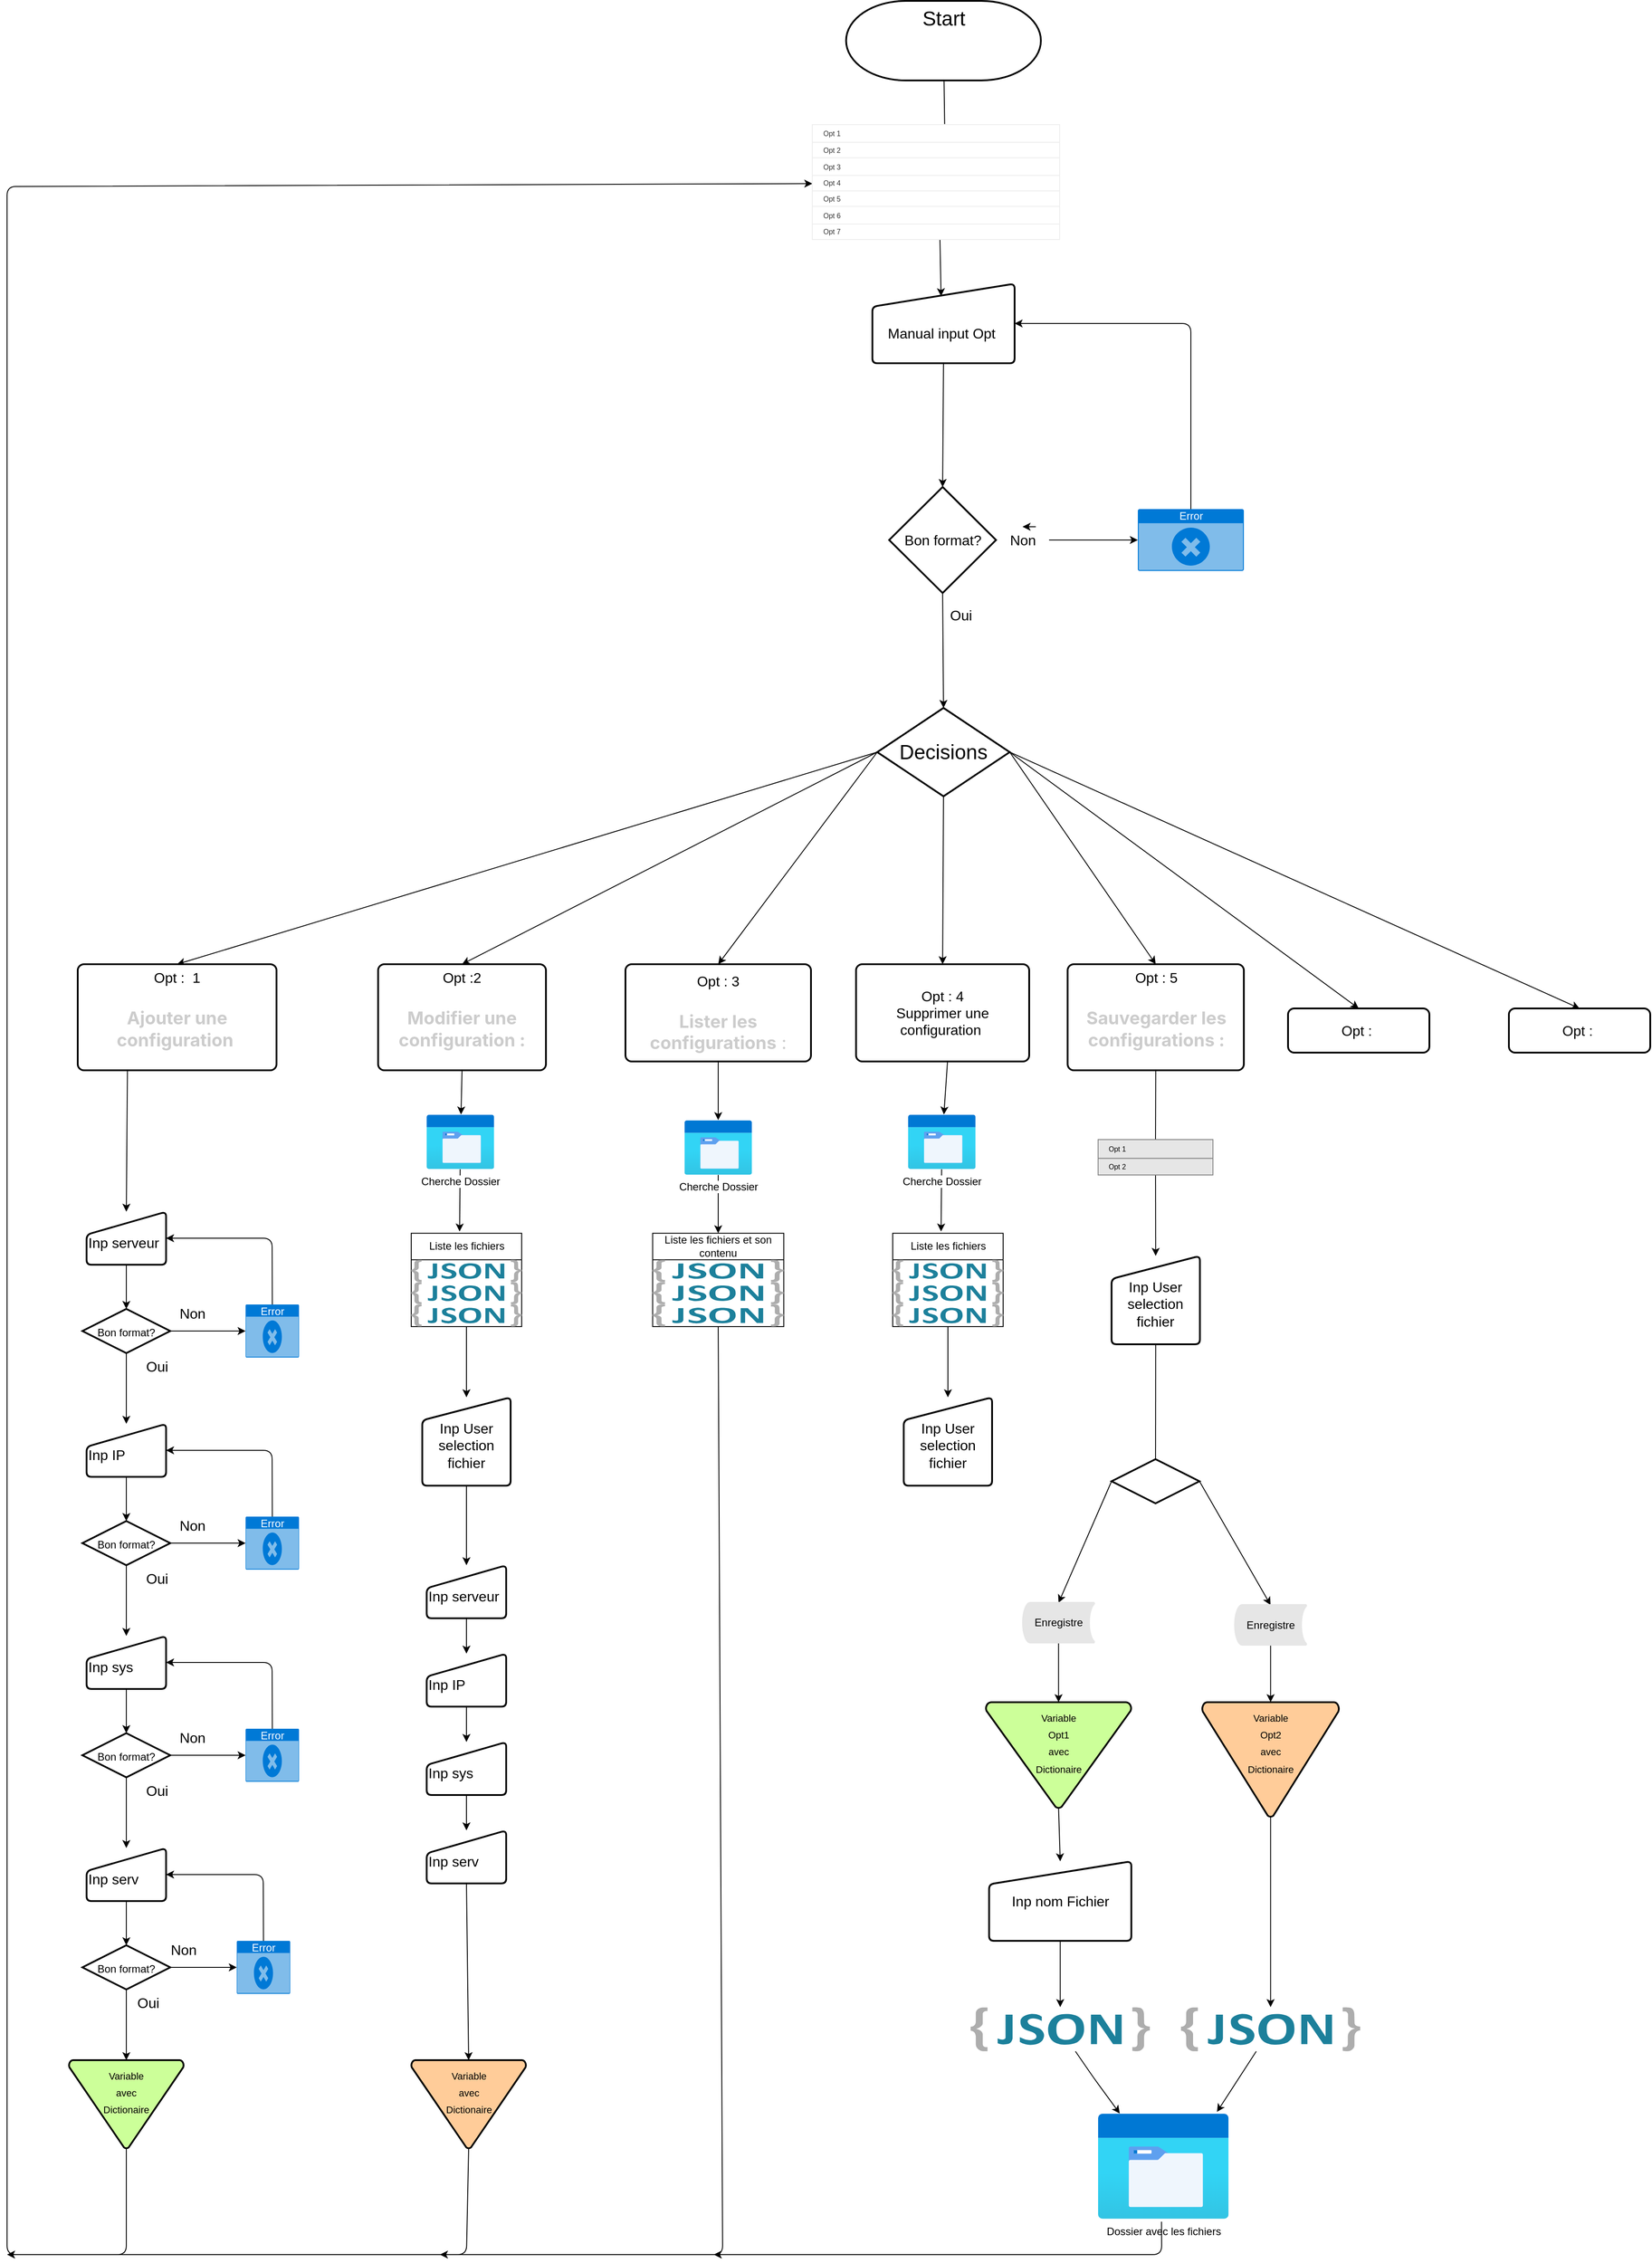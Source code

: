 <mxfile>
    <diagram id="DJCDywBSii3eEMm7E908" name="Page-1">
        <mxGraphModel dx="1423" dy="2706" grid="1" gridSize="10" guides="1" tooltips="1" connect="1" arrows="1" fold="1" page="1" pageScale="1" pageWidth="850" pageHeight="1100" math="0" shadow="0">
            <root>
                <mxCell id="0"/>
                <mxCell id="1" parent="0"/>
                <mxCell id="196" value="" style="edgeStyle=none;html=1;fontColor=#050505;" edge="1" parent="1" source="185" target="111">
                    <mxGeometry relative="1" as="geometry"/>
                </mxCell>
                <mxCell id="185" value="Liste les fichiers" style="swimlane;fontStyle=0;childLayout=stackLayout;horizontal=1;startSize=30;horizontalStack=0;resizeParent=1;resizeParentMax=0;resizeLast=0;collapsible=1;marginBottom=0;whiteSpace=wrap;html=1;fillColor=#FFFFFF;fontColor=#050505;" vertex="1" parent="1">
                    <mxGeometry x="-142.5" y="-745.6" width="125" height="105.6" as="geometry"/>
                </mxCell>
                <mxCell id="190" value="" style="dashed=0;outlineConnect=0;html=1;align=center;labelPosition=center;verticalLabelPosition=bottom;verticalAlign=top;shape=mxgraph.weblogos.json_2;fontSize=11;" vertex="1" parent="185">
                    <mxGeometry y="30" width="125" height="25.2" as="geometry"/>
                </mxCell>
                <mxCell id="191" value="" style="dashed=0;outlineConnect=0;html=1;align=center;labelPosition=center;verticalLabelPosition=bottom;verticalAlign=top;shape=mxgraph.weblogos.json_2;fontSize=11;" vertex="1" parent="185">
                    <mxGeometry y="55.2" width="125" height="25.2" as="geometry"/>
                </mxCell>
                <mxCell id="192" value="" style="dashed=0;outlineConnect=0;html=1;align=center;labelPosition=center;verticalLabelPosition=bottom;verticalAlign=top;shape=mxgraph.weblogos.json_2;fontSize=11;" vertex="1" parent="185">
                    <mxGeometry y="80.4" width="125" height="25.2" as="geometry"/>
                </mxCell>
                <mxCell id="195" value="" style="edgeStyle=none;html=1;fontColor=#050505;entryX=0.438;entryY=-0.019;entryDx=0;entryDy=0;entryPerimeter=0;" edge="1" parent="1" source="113" target="185">
                    <mxGeometry relative="1" as="geometry">
                        <mxPoint x="-85" y="-740" as="targetPoint"/>
                    </mxGeometry>
                </mxCell>
                <mxCell id="113" value="Cherche Dossier" style="aspect=fixed;html=1;points=[];align=center;image;fontSize=12;image=img/lib/azure2/general/Storage_Azure_Files.svg;verticalAlign=top;" parent="1" vertex="1">
                    <mxGeometry x="-125" y="-880" width="76.31" height="62" as="geometry"/>
                </mxCell>
                <mxCell id="42" value="" style="html=1;strokeWidth=2;shape=manualInput;whiteSpace=wrap;rounded=1;size=26;arcSize=11;fontSize=16;" parent="1" vertex="1">
                    <mxGeometry x="379.5" y="-1820" width="161" height="90" as="geometry"/>
                </mxCell>
                <mxCell id="7" value="" style="edgeStyle=none;html=1;fontSize=23;entryX=0.483;entryY=0.157;entryDx=0;entryDy=0;entryPerimeter=0;startArrow=none;exitX=0.516;exitY=1.012;exitDx=0;exitDy=0;exitPerimeter=0;" parent="1" source="169" target="42" edge="1">
                    <mxGeometry relative="1" as="geometry">
                        <mxPoint x="460" y="-1820" as="targetPoint"/>
                    </mxGeometry>
                </mxCell>
                <mxCell id="3" value="Start" style="strokeWidth=2;html=1;shape=mxgraph.flowchart.terminator;whiteSpace=wrap;fontSize=23;align=center;verticalAlign=top;" parent="1" vertex="1">
                    <mxGeometry x="349.75" y="-2140" width="220.5" height="90" as="geometry"/>
                </mxCell>
                <mxCell id="38" style="edgeStyle=none;html=1;exitX=0.5;exitY=1;exitDx=0;exitDy=0;entryX=0.5;entryY=0;entryDx=0;entryDy=0;entryPerimeter=0;fontSize=16;" parent="1" source="42" target="37" edge="1">
                    <mxGeometry relative="1" as="geometry">
                        <mxPoint x="460" y="-1690" as="sourcePoint"/>
                    </mxGeometry>
                </mxCell>
                <mxCell id="28" style="edgeStyle=none;html=1;exitX=0;exitY=0.5;exitDx=0;exitDy=0;exitPerimeter=0;entryX=0.5;entryY=0;entryDx=0;entryDy=0;fontSize=16;" parent="1" source="6" target="13" edge="1">
                    <mxGeometry relative="1" as="geometry"/>
                </mxCell>
                <mxCell id="29" style="edgeStyle=none;html=1;exitX=0;exitY=0.5;exitDx=0;exitDy=0;exitPerimeter=0;entryX=0.5;entryY=0;entryDx=0;entryDy=0;fontSize=16;" parent="1" source="6" target="15" edge="1">
                    <mxGeometry relative="1" as="geometry"/>
                </mxCell>
                <mxCell id="30" style="edgeStyle=none;html=1;exitX=0;exitY=0.5;exitDx=0;exitDy=0;exitPerimeter=0;entryX=0.5;entryY=0;entryDx=0;entryDy=0;fontSize=16;" parent="1" source="6" target="16" edge="1">
                    <mxGeometry relative="1" as="geometry"/>
                </mxCell>
                <mxCell id="31" style="edgeStyle=none;html=1;exitX=0.5;exitY=1;exitDx=0;exitDy=0;exitPerimeter=0;entryX=0.5;entryY=0;entryDx=0;entryDy=0;fontSize=16;" parent="1" source="6" target="17" edge="1">
                    <mxGeometry relative="1" as="geometry"/>
                </mxCell>
                <mxCell id="32" style="edgeStyle=none;html=1;exitX=1;exitY=0.5;exitDx=0;exitDy=0;exitPerimeter=0;entryX=0.5;entryY=0;entryDx=0;entryDy=0;fontSize=16;" parent="1" source="6" target="18" edge="1">
                    <mxGeometry relative="1" as="geometry"/>
                </mxCell>
                <mxCell id="33" style="edgeStyle=none;html=1;exitX=1;exitY=0.5;exitDx=0;exitDy=0;exitPerimeter=0;entryX=0.5;entryY=0;entryDx=0;entryDy=0;fontSize=16;" parent="1" source="6" target="19" edge="1">
                    <mxGeometry relative="1" as="geometry"/>
                </mxCell>
                <mxCell id="34" style="edgeStyle=none;html=1;exitX=1;exitY=0.5;exitDx=0;exitDy=0;exitPerimeter=0;entryX=0.5;entryY=0;entryDx=0;entryDy=0;fontSize=16;" parent="1" source="6" target="20" edge="1">
                    <mxGeometry relative="1" as="geometry"/>
                </mxCell>
                <mxCell id="6" value="Decisions" style="strokeWidth=2;html=1;shape=mxgraph.flowchart.decision;whiteSpace=wrap;fontSize=23;" parent="1" vertex="1">
                    <mxGeometry x="385" y="-1340" width="150" height="100" as="geometry"/>
                </mxCell>
                <mxCell id="12" value="&lt;span style=&quot;font-size: 16px;&quot;&gt;Manual input Opt&lt;/span&gt;" style="text;strokeColor=none;align=left;fillColor=none;html=1;verticalAlign=top;whiteSpace=wrap;rounded=0;" parent="1" vertex="1">
                    <mxGeometry x="395" y="-1780" width="140" height="30" as="geometry"/>
                </mxCell>
                <mxCell id="153" style="edgeStyle=none;html=1;exitX=0.25;exitY=1;exitDx=0;exitDy=0;entryX=0.5;entryY=0;entryDx=0;entryDy=0;fontColor=#000000;" parent="1" source="13" target="45" edge="1">
                    <mxGeometry relative="1" as="geometry"/>
                </mxCell>
                <mxCell id="13" value="Opt :&amp;nbsp; 1&lt;br&gt;&lt;h3 style=&quot;margin-top: 24px; margin-bottom: 16px; line-height: 1.25; font-size: 1.25em; position: relative; color: rgb(204, 204, 204); font-family: -apple-system, BlinkMacSystemFont, &amp;quot;Segoe WPC&amp;quot;, &amp;quot;Segoe UI&amp;quot;, system-ui, Ubuntu, &amp;quot;Droid Sans&amp;quot;, sans-serif;&quot; id=&quot;ajouter-une-configuration&quot; dir=&quot;auto&quot; class=&quot;code-line&quot; data-line=&quot;29&quot;&gt;Ajouter une configuration&amp;nbsp;&lt;/h3&gt;" style="rounded=1;whiteSpace=wrap;html=1;absoluteArcSize=1;arcSize=14;strokeWidth=2;fontSize=16;align=center;" parent="1" vertex="1">
                    <mxGeometry x="-520" y="-1050" width="225" height="120" as="geometry"/>
                </mxCell>
                <mxCell id="114" style="edgeStyle=none;html=1;exitX=0.5;exitY=1;exitDx=0;exitDy=0;" parent="1" source="15" target="113" edge="1">
                    <mxGeometry relative="1" as="geometry"/>
                </mxCell>
                <mxCell id="15" value="Opt :2&lt;br&gt;&lt;h3 style=&quot;margin-top: 24px; margin-bottom: 16px; line-height: 1.25; font-size: 1.25em; position: relative; color: rgb(204, 204, 204); font-family: -apple-system, BlinkMacSystemFont, &amp;quot;Segoe WPC&amp;quot;, &amp;quot;Segoe UI&amp;quot;, system-ui, Ubuntu, &amp;quot;Droid Sans&amp;quot;, sans-serif;&quot; id=&quot;modifier-une-configuration&quot; dir=&quot;auto&quot; class=&quot;code-line&quot; data-line=&quot;43&quot;&gt;Modifier une configuration :&lt;/h3&gt;" style="rounded=1;whiteSpace=wrap;html=1;absoluteArcSize=1;arcSize=14;strokeWidth=2;fontSize=16;align=center;" parent="1" vertex="1">
                    <mxGeometry x="-180" y="-1050" width="190" height="120" as="geometry"/>
                </mxCell>
                <mxCell id="184" style="edgeStyle=none;html=1;exitX=0.5;exitY=1;exitDx=0;exitDy=0;fontColor=#000000;" parent="1" source="16" target="197" edge="1">
                    <mxGeometry relative="1" as="geometry">
                        <mxPoint x="200.989" y="-879.54" as="targetPoint"/>
                    </mxGeometry>
                </mxCell>
                <mxCell id="16" value="Opt : 3&lt;br&gt;&lt;span style=&quot;color: rgb(204, 204, 204); font-family: -apple-system, BlinkMacSystemFont, &amp;quot;Segoe WPC&amp;quot;, &amp;quot;Segoe UI&amp;quot;, system-ui, Ubuntu, &amp;quot;Droid Sans&amp;quot;, sans-serif; font-size: 1.25em; background-color: initial;&quot;&gt;&lt;br&gt;&lt;b&gt;Lister les configurations&lt;/b&gt; :&lt;/span&gt;" style="rounded=1;whiteSpace=wrap;html=1;absoluteArcSize=1;arcSize=14;strokeWidth=2;fontSize=16;align=center;" parent="1" vertex="1">
                    <mxGeometry x="100" y="-1050" width="210" height="110" as="geometry"/>
                </mxCell>
                <mxCell id="17" value="Opt : 4&lt;br&gt;Supprimer une configuration&amp;nbsp;&lt;br&gt;" style="rounded=1;whiteSpace=wrap;html=1;absoluteArcSize=1;arcSize=14;strokeWidth=2;fontSize=16;" parent="1" vertex="1">
                    <mxGeometry x="361" y="-1050" width="196" height="110" as="geometry"/>
                </mxCell>
                <mxCell id="18" value="Opt : 5&lt;br&gt;&lt;h3 style=&quot;margin-top: 24px; margin-bottom: 16px; line-height: 1.25; font-size: 1.25em; position: relative; color: rgb(204, 204, 204); font-family: -apple-system, BlinkMacSystemFont, &amp;quot;Segoe WPC&amp;quot;, &amp;quot;Segoe UI&amp;quot;, system-ui, Ubuntu, &amp;quot;Droid Sans&amp;quot;, sans-serif;&quot; id=&quot;sauvegarder-les-configurations&quot; dir=&quot;auto&quot; class=&quot;code-line&quot; data-line=&quot;85&quot;&gt;Sauvegarder les configurations :&lt;/h3&gt;" style="rounded=1;whiteSpace=wrap;html=1;absoluteArcSize=1;arcSize=14;strokeWidth=2;fontSize=16;align=center;" parent="1" vertex="1">
                    <mxGeometry x="600.5" y="-1050" width="199.5" height="120" as="geometry"/>
                </mxCell>
                <mxCell id="19" value="Opt :&amp;nbsp;" style="rounded=1;whiteSpace=wrap;html=1;absoluteArcSize=1;arcSize=14;strokeWidth=2;fontSize=16;" parent="1" vertex="1">
                    <mxGeometry x="850" y="-1000" width="160" height="50" as="geometry"/>
                </mxCell>
                <mxCell id="20" value="Opt :&amp;nbsp;" style="rounded=1;whiteSpace=wrap;html=1;absoluteArcSize=1;arcSize=14;strokeWidth=2;fontSize=16;" parent="1" vertex="1">
                    <mxGeometry x="1100" y="-1000" width="160" height="50" as="geometry"/>
                </mxCell>
                <mxCell id="213" style="edgeStyle=none;html=1;exitX=0.5;exitY=1;exitDx=0;exitDy=0;exitPerimeter=0;fontColor=#050505;" edge="1" parent="1" source="35" target="166">
                    <mxGeometry relative="1" as="geometry">
                        <mxPoint x="-120" y="-1700" as="targetPoint"/>
                        <Array as="points">
                            <mxPoint x="-465" y="410"/>
                            <mxPoint x="-600" y="410"/>
                            <mxPoint x="-600" y="-1930"/>
                        </Array>
                    </mxGeometry>
                </mxCell>
                <mxCell id="35" value="&lt;font style=&quot;font-size: 11px;&quot;&gt;Variable&lt;br&gt;avec&lt;br&gt;Dictionaire&lt;/font&gt;" style="strokeWidth=2;html=1;shape=mxgraph.flowchart.merge_or_storage;whiteSpace=wrap;fontSize=16;verticalAlign=top;fillColor=#CCFF99;fontColor=#000000;" parent="1" vertex="1">
                    <mxGeometry x="-530" y="190" width="130" height="100" as="geometry"/>
                </mxCell>
                <mxCell id="39" style="edgeStyle=none;html=1;exitX=0.5;exitY=1;exitDx=0;exitDy=0;exitPerimeter=0;entryX=0.5;entryY=0;entryDx=0;entryDy=0;entryPerimeter=0;fontSize=16;" parent="1" source="37" target="6" edge="1">
                    <mxGeometry relative="1" as="geometry"/>
                </mxCell>
                <mxCell id="40" style="edgeStyle=none;html=1;exitX=1;exitY=0.5;exitDx=0;exitDy=0;exitPerimeter=0;fontSize=16;entryX=0;entryY=0.5;entryDx=0;entryDy=0;entryPerimeter=0;startArrow=none;" parent="1" source="59" target="43" edge="1">
                    <mxGeometry relative="1" as="geometry">
                        <mxPoint x="660" y="-1530" as="targetPoint"/>
                    </mxGeometry>
                </mxCell>
                <mxCell id="37" value="Bon format?" style="strokeWidth=2;html=1;shape=mxgraph.flowchart.decision;whiteSpace=wrap;fontSize=16;" parent="1" vertex="1">
                    <mxGeometry x="398.5" y="-1590" width="121" height="120" as="geometry"/>
                </mxCell>
                <mxCell id="44" style="edgeStyle=none;html=1;exitX=0.5;exitY=0;exitDx=0;exitDy=0;exitPerimeter=0;entryX=1;entryY=0.5;entryDx=0;entryDy=0;fontSize=16;" parent="1" source="43" target="42" edge="1">
                    <mxGeometry relative="1" as="geometry">
                        <Array as="points">
                            <mxPoint x="740" y="-1775"/>
                        </Array>
                    </mxGeometry>
                </mxCell>
                <mxCell id="43" value="Error" style="html=1;strokeColor=none;fillColor=#0079D6;labelPosition=center;verticalLabelPosition=middle;verticalAlign=top;align=center;fontSize=12;outlineConnect=0;spacingTop=-6;fontColor=#FFFFFF;sketch=0;shape=mxgraph.sitemap.error;" parent="1" vertex="1">
                    <mxGeometry x="680" y="-1565" width="120" height="70" as="geometry"/>
                </mxCell>
                <mxCell id="57" style="edgeStyle=none;html=1;exitX=0.5;exitY=1;exitDx=0;exitDy=0;entryX=0.5;entryY=0;entryDx=0;entryDy=0;entryPerimeter=0;fontSize=16;" parent="1" source="45" target="52" edge="1">
                    <mxGeometry relative="1" as="geometry"/>
                </mxCell>
                <mxCell id="45" value="&lt;br&gt;Inp serveur" style="html=1;strokeWidth=2;shape=manualInput;whiteSpace=wrap;rounded=1;size=26;arcSize=11;fontSize=16;align=left;verticalAlign=top;" parent="1" vertex="1">
                    <mxGeometry x="-510" y="-770" width="90" height="60" as="geometry"/>
                </mxCell>
                <mxCell id="51" style="edgeStyle=none;html=1;exitX=1;exitY=0.5;exitDx=0;exitDy=0;exitPerimeter=0;fontSize=16;entryX=0;entryY=0.5;entryDx=0;entryDy=0;entryPerimeter=0;" parent="1" source="52" target="54" edge="1">
                    <mxGeometry relative="1" as="geometry">
                        <mxPoint x="158.75" y="-625" as="targetPoint"/>
                    </mxGeometry>
                </mxCell>
                <mxCell id="66" style="edgeStyle=none;html=1;exitX=0.5;exitY=1;exitDx=0;exitDy=0;exitPerimeter=0;fontSize=12;entryX=0.5;entryY=0;entryDx=0;entryDy=0;" parent="1" source="52" target="67" edge="1">
                    <mxGeometry relative="1" as="geometry">
                        <mxPoint x="-465" y="-540" as="targetPoint"/>
                    </mxGeometry>
                </mxCell>
                <mxCell id="52" value="&lt;font style=&quot;font-size: 12px;&quot;&gt;Bon format?&lt;/font&gt;" style="strokeWidth=2;html=1;shape=mxgraph.flowchart.decision;whiteSpace=wrap;fontSize=16;" parent="1" vertex="1">
                    <mxGeometry x="-514.75" y="-660" width="99.5" height="50" as="geometry"/>
                </mxCell>
                <mxCell id="62" style="edgeStyle=none;html=1;exitX=0.5;exitY=0;exitDx=0;exitDy=0;exitPerimeter=0;entryX=1;entryY=0.5;entryDx=0;entryDy=0;fontSize=16;" parent="1" source="54" target="45" edge="1">
                    <mxGeometry relative="1" as="geometry">
                        <Array as="points">
                            <mxPoint x="-300" y="-740"/>
                        </Array>
                    </mxGeometry>
                </mxCell>
                <mxCell id="54" value="Error" style="html=1;strokeColor=none;fillColor=#0079D6;labelPosition=center;verticalLabelPosition=middle;verticalAlign=top;align=center;fontSize=12;outlineConnect=0;spacingTop=-6;fontColor=#FFFFFF;sketch=0;shape=mxgraph.sitemap.error;" parent="1" vertex="1">
                    <mxGeometry x="-330" y="-665" width="60.5" height="60" as="geometry"/>
                </mxCell>
                <mxCell id="58" value="Oui" style="text;strokeColor=none;align=center;fillColor=none;html=1;verticalAlign=middle;whiteSpace=wrap;rounded=0;fontSize=16;" parent="1" vertex="1">
                    <mxGeometry x="450" y="-1460" width="60" height="30" as="geometry"/>
                </mxCell>
                <mxCell id="60" value="Oui" style="text;strokeColor=none;align=center;fillColor=none;html=1;verticalAlign=middle;whiteSpace=wrap;rounded=0;fontSize=16;" parent="1" vertex="1">
                    <mxGeometry x="-460.5" y="-610" width="60" height="30" as="geometry"/>
                </mxCell>
                <mxCell id="61" value="Non" style="text;strokeColor=none;align=center;fillColor=none;html=1;verticalAlign=middle;whiteSpace=wrap;rounded=0;fontSize=16;" parent="1" vertex="1">
                    <mxGeometry x="-420" y="-670" width="60" height="30" as="geometry"/>
                </mxCell>
                <mxCell id="91" style="edgeStyle=none;html=1;exitX=0.5;exitY=1;exitDx=0;exitDy=0;entryX=0.5;entryY=0;entryDx=0;entryDy=0;entryPerimeter=0;fontSize=12;" parent="1" source="67" target="70" edge="1">
                    <mxGeometry relative="1" as="geometry"/>
                </mxCell>
                <mxCell id="67" value="&lt;br&gt;&lt;div style=&quot;text-align: center;&quot;&gt;&lt;span style=&quot;background-color: initial;&quot;&gt;Inp IP&lt;/span&gt;&lt;/div&gt;" style="html=1;strokeWidth=2;shape=manualInput;whiteSpace=wrap;rounded=1;size=26;arcSize=11;fontSize=16;align=left;verticalAlign=top;" parent="1" vertex="1">
                    <mxGeometry x="-510" y="-530" width="90" height="60" as="geometry"/>
                </mxCell>
                <mxCell id="68" style="edgeStyle=none;html=1;exitX=1;exitY=0.5;exitDx=0;exitDy=0;exitPerimeter=0;fontSize=16;entryX=0;entryY=0.5;entryDx=0;entryDy=0;entryPerimeter=0;" parent="1" source="70" target="72" edge="1">
                    <mxGeometry relative="1" as="geometry">
                        <mxPoint x="158.75" y="-385" as="targetPoint"/>
                    </mxGeometry>
                </mxCell>
                <mxCell id="69" style="edgeStyle=none;html=1;exitX=0.5;exitY=1;exitDx=0;exitDy=0;exitPerimeter=0;fontSize=12;entryX=0.5;entryY=0;entryDx=0;entryDy=0;" parent="1" source="70" target="75" edge="1">
                    <mxGeometry relative="1" as="geometry">
                        <mxPoint x="-465" y="-300" as="targetPoint"/>
                    </mxGeometry>
                </mxCell>
                <mxCell id="70" value="&lt;font style=&quot;font-size: 12px;&quot;&gt;Bon format?&lt;/font&gt;" style="strokeWidth=2;html=1;shape=mxgraph.flowchart.decision;whiteSpace=wrap;fontSize=16;" parent="1" vertex="1">
                    <mxGeometry x="-514.75" y="-420" width="99.5" height="50" as="geometry"/>
                </mxCell>
                <mxCell id="71" style="edgeStyle=none;html=1;exitX=0.5;exitY=0;exitDx=0;exitDy=0;exitPerimeter=0;entryX=1;entryY=0.5;entryDx=0;entryDy=0;fontSize=16;" parent="1" source="72" target="67" edge="1">
                    <mxGeometry relative="1" as="geometry">
                        <Array as="points">
                            <mxPoint x="-300" y="-500"/>
                        </Array>
                    </mxGeometry>
                </mxCell>
                <mxCell id="72" value="Error" style="html=1;strokeColor=none;fillColor=#0079D6;labelPosition=center;verticalLabelPosition=middle;verticalAlign=top;align=center;fontSize=12;outlineConnect=0;spacingTop=-6;fontColor=#FFFFFF;sketch=0;shape=mxgraph.sitemap.error;" parent="1" vertex="1">
                    <mxGeometry x="-330" y="-425" width="60.5" height="60" as="geometry"/>
                </mxCell>
                <mxCell id="73" value="Oui" style="text;strokeColor=none;align=center;fillColor=none;html=1;verticalAlign=middle;whiteSpace=wrap;rounded=0;fontSize=16;" parent="1" vertex="1">
                    <mxGeometry x="-460.5" y="-370" width="60" height="30" as="geometry"/>
                </mxCell>
                <mxCell id="74" value="Non" style="text;strokeColor=none;align=center;fillColor=none;html=1;verticalAlign=middle;whiteSpace=wrap;rounded=0;fontSize=16;" parent="1" vertex="1">
                    <mxGeometry x="-420" y="-430" width="60" height="30" as="geometry"/>
                </mxCell>
                <mxCell id="93" style="edgeStyle=none;html=1;exitX=0.5;exitY=1;exitDx=0;exitDy=0;entryX=0.5;entryY=0;entryDx=0;entryDy=0;entryPerimeter=0;fontSize=12;" parent="1" source="75" target="78" edge="1">
                    <mxGeometry relative="1" as="geometry"/>
                </mxCell>
                <mxCell id="75" value="&lt;br&gt;Inp sys" style="html=1;strokeWidth=2;shape=manualInput;whiteSpace=wrap;rounded=1;size=26;arcSize=11;fontSize=16;align=left;verticalAlign=top;" parent="1" vertex="1">
                    <mxGeometry x="-510" y="-290" width="90" height="60" as="geometry"/>
                </mxCell>
                <mxCell id="76" style="edgeStyle=none;html=1;exitX=1;exitY=0.5;exitDx=0;exitDy=0;exitPerimeter=0;fontSize=16;entryX=0;entryY=0.5;entryDx=0;entryDy=0;entryPerimeter=0;" parent="1" source="78" target="80" edge="1">
                    <mxGeometry relative="1" as="geometry">
                        <mxPoint x="158.75" y="-145" as="targetPoint"/>
                    </mxGeometry>
                </mxCell>
                <mxCell id="77" style="edgeStyle=none;html=1;exitX=0.5;exitY=1;exitDx=0;exitDy=0;exitPerimeter=0;fontSize=12;entryX=0.5;entryY=0;entryDx=0;entryDy=0;" parent="1" source="78" target="83" edge="1">
                    <mxGeometry relative="1" as="geometry">
                        <mxPoint x="-465" y="-60" as="targetPoint"/>
                    </mxGeometry>
                </mxCell>
                <mxCell id="78" value="&lt;font style=&quot;font-size: 12px;&quot;&gt;Bon format?&lt;/font&gt;" style="strokeWidth=2;html=1;shape=mxgraph.flowchart.decision;whiteSpace=wrap;fontSize=16;" parent="1" vertex="1">
                    <mxGeometry x="-514.75" y="-180" width="99.5" height="50" as="geometry"/>
                </mxCell>
                <mxCell id="79" style="edgeStyle=none;html=1;exitX=0.5;exitY=0;exitDx=0;exitDy=0;exitPerimeter=0;entryX=1;entryY=0.5;entryDx=0;entryDy=0;fontSize=16;" parent="1" source="80" target="75" edge="1">
                    <mxGeometry relative="1" as="geometry">
                        <Array as="points">
                            <mxPoint x="-300" y="-260"/>
                        </Array>
                    </mxGeometry>
                </mxCell>
                <mxCell id="80" value="Error" style="html=1;strokeColor=none;fillColor=#0079D6;labelPosition=center;verticalLabelPosition=middle;verticalAlign=top;align=center;fontSize=12;outlineConnect=0;spacingTop=-6;fontColor=#FFFFFF;sketch=0;shape=mxgraph.sitemap.error;" parent="1" vertex="1">
                    <mxGeometry x="-330" y="-185" width="60.5" height="60" as="geometry"/>
                </mxCell>
                <mxCell id="81" value="Oui" style="text;strokeColor=none;align=center;fillColor=none;html=1;verticalAlign=middle;whiteSpace=wrap;rounded=0;fontSize=16;" parent="1" vertex="1">
                    <mxGeometry x="-460.5" y="-130" width="60" height="30" as="geometry"/>
                </mxCell>
                <mxCell id="82" value="Non" style="text;strokeColor=none;align=center;fillColor=none;html=1;verticalAlign=middle;whiteSpace=wrap;rounded=0;fontSize=16;" parent="1" vertex="1">
                    <mxGeometry x="-420" y="-190" width="60" height="30" as="geometry"/>
                </mxCell>
                <mxCell id="92" style="edgeStyle=none;html=1;exitX=0.5;exitY=1;exitDx=0;exitDy=0;entryX=0.5;entryY=0;entryDx=0;entryDy=0;entryPerimeter=0;fontSize=12;" parent="1" source="83" target="86" edge="1">
                    <mxGeometry relative="1" as="geometry"/>
                </mxCell>
                <mxCell id="83" value="&lt;br&gt;Inp serv" style="html=1;strokeWidth=2;shape=manualInput;whiteSpace=wrap;rounded=1;size=26;arcSize=11;fontSize=16;align=left;verticalAlign=top;" parent="1" vertex="1">
                    <mxGeometry x="-510" y="-50" width="90" height="60" as="geometry"/>
                </mxCell>
                <mxCell id="84" style="edgeStyle=none;html=1;exitX=1;exitY=0.5;exitDx=0;exitDy=0;exitPerimeter=0;fontSize=16;entryX=0;entryY=0.5;entryDx=0;entryDy=0;entryPerimeter=0;" parent="1" source="86" target="88" edge="1">
                    <mxGeometry relative="1" as="geometry">
                        <mxPoint x="148.75" y="95" as="targetPoint"/>
                    </mxGeometry>
                </mxCell>
                <mxCell id="85" style="edgeStyle=none;html=1;exitX=0.5;exitY=1;exitDx=0;exitDy=0;exitPerimeter=0;fontSize=12;entryX=0.5;entryY=0;entryDx=0;entryDy=0;entryPerimeter=0;" parent="1" source="86" target="35" edge="1">
                    <mxGeometry relative="1" as="geometry">
                        <mxPoint x="-464.75" y="180" as="targetPoint"/>
                    </mxGeometry>
                </mxCell>
                <mxCell id="86" value="&lt;font style=&quot;font-size: 12px;&quot;&gt;Bon format?&lt;/font&gt;" style="strokeWidth=2;html=1;shape=mxgraph.flowchart.decision;whiteSpace=wrap;fontSize=16;" parent="1" vertex="1">
                    <mxGeometry x="-514.75" y="60" width="99.5" height="50" as="geometry"/>
                </mxCell>
                <mxCell id="87" style="edgeStyle=none;html=1;exitX=0.5;exitY=0;exitDx=0;exitDy=0;exitPerimeter=0;entryX=1;entryY=0.5;entryDx=0;entryDy=0;fontSize=16;" parent="1" source="88" target="83" edge="1">
                    <mxGeometry relative="1" as="geometry">
                        <Array as="points">
                            <mxPoint x="-310" y="-20"/>
                        </Array>
                    </mxGeometry>
                </mxCell>
                <mxCell id="88" value="Error" style="html=1;strokeColor=none;fillColor=#0079D6;labelPosition=center;verticalLabelPosition=middle;verticalAlign=top;align=center;fontSize=12;outlineConnect=0;spacingTop=-6;fontColor=#FFFFFF;sketch=0;shape=mxgraph.sitemap.error;" parent="1" vertex="1">
                    <mxGeometry x="-340" y="55" width="60.5" height="60" as="geometry"/>
                </mxCell>
                <mxCell id="89" value="Oui" style="text;strokeColor=none;align=center;fillColor=none;html=1;verticalAlign=middle;whiteSpace=wrap;rounded=0;fontSize=16;" parent="1" vertex="1">
                    <mxGeometry x="-470.5" y="110" width="60" height="30" as="geometry"/>
                </mxCell>
                <mxCell id="90" value="Non" style="text;strokeColor=none;align=center;fillColor=none;html=1;verticalAlign=middle;whiteSpace=wrap;rounded=0;fontSize=16;" parent="1" vertex="1">
                    <mxGeometry x="-430" y="50" width="60" height="30" as="geometry"/>
                </mxCell>
                <mxCell id="99" style="edgeStyle=none;html=1;exitX=0.75;exitY=0;exitDx=0;exitDy=0;entryX=0.5;entryY=0;entryDx=0;entryDy=0;" parent="1" source="59" target="59" edge="1">
                    <mxGeometry relative="1" as="geometry"/>
                </mxCell>
                <mxCell id="100" value="" style="edgeStyle=none;html=1;exitX=1;exitY=0.5;exitDx=0;exitDy=0;exitPerimeter=0;fontSize=16;entryX=0;entryY=0.5;entryDx=0;entryDy=0;entryPerimeter=0;endArrow=none;" parent="1" source="37" target="59" edge="1">
                    <mxGeometry relative="1" as="geometry">
                        <mxPoint x="680" y="-1530" as="targetPoint"/>
                        <mxPoint x="519.5" y="-1530" as="sourcePoint"/>
                    </mxGeometry>
                </mxCell>
                <mxCell id="59" value="Non" style="text;strokeColor=none;align=center;fillColor=none;html=1;verticalAlign=middle;whiteSpace=wrap;rounded=0;fontSize=16;" parent="1" vertex="1">
                    <mxGeometry x="519.5" y="-1545" width="60" height="30" as="geometry"/>
                </mxCell>
                <mxCell id="179" style="edgeStyle=none;html=1;exitX=0.5;exitY=1;exitDx=0;exitDy=0;fontColor=#000000;" parent="1" source="101" target="110" edge="1">
                    <mxGeometry relative="1" as="geometry"/>
                </mxCell>
                <mxCell id="101" value="Inp nom Fichier" style="html=1;strokeWidth=2;shape=manualInput;whiteSpace=wrap;rounded=1;size=26;arcSize=11;fontSize=16;" parent="1" vertex="1">
                    <mxGeometry x="511.63" y="-35" width="161" height="90" as="geometry"/>
                </mxCell>
                <mxCell id="110" value="" style="dashed=0;outlineConnect=0;html=1;align=center;labelPosition=center;verticalLabelPosition=bottom;verticalAlign=top;shape=mxgraph.weblogos.json_2;fontSize=11;" parent="1" vertex="1">
                    <mxGeometry x="490.7" y="130" width="202.87" height="50" as="geometry"/>
                </mxCell>
                <mxCell id="123" style="edgeStyle=none;html=1;exitX=0.5;exitY=1;exitDx=0;exitDy=0;entryX=0.5;entryY=0;entryDx=0;entryDy=0;" parent="1" source="111" target="119" edge="1">
                    <mxGeometry relative="1" as="geometry"/>
                </mxCell>
                <mxCell id="111" value="&lt;br&gt;Inp User&lt;br&gt;selection fichier" style="html=1;strokeWidth=2;shape=manualInput;whiteSpace=wrap;rounded=1;size=26;arcSize=11;fontSize=16;align=center;verticalAlign=top;" parent="1" vertex="1">
                    <mxGeometry x="-130" y="-560" width="100" height="100" as="geometry"/>
                </mxCell>
                <mxCell id="124" style="edgeStyle=none;html=1;exitX=0.5;exitY=1;exitDx=0;exitDy=0;entryX=0.5;entryY=0;entryDx=0;entryDy=0;" parent="1" source="119" target="120" edge="1">
                    <mxGeometry relative="1" as="geometry"/>
                </mxCell>
                <mxCell id="119" value="&lt;br&gt;Inp serveur" style="html=1;strokeWidth=2;shape=manualInput;whiteSpace=wrap;rounded=1;size=26;arcSize=11;fontSize=16;align=left;verticalAlign=top;" parent="1" vertex="1">
                    <mxGeometry x="-125" y="-370" width="90" height="60" as="geometry"/>
                </mxCell>
                <mxCell id="125" style="edgeStyle=none;html=1;exitX=0.5;exitY=1;exitDx=0;exitDy=0;entryX=0.5;entryY=0;entryDx=0;entryDy=0;" parent="1" source="120" target="121" edge="1">
                    <mxGeometry relative="1" as="geometry"/>
                </mxCell>
                <mxCell id="120" value="&lt;br&gt;&lt;div style=&quot;text-align: center;&quot;&gt;&lt;span style=&quot;background-color: initial;&quot;&gt;Inp IP&lt;/span&gt;&lt;/div&gt;" style="html=1;strokeWidth=2;shape=manualInput;whiteSpace=wrap;rounded=1;size=26;arcSize=11;fontSize=16;align=left;verticalAlign=top;" parent="1" vertex="1">
                    <mxGeometry x="-125" y="-270" width="90" height="60" as="geometry"/>
                </mxCell>
                <mxCell id="127" style="edgeStyle=none;html=1;exitX=0.5;exitY=1;exitDx=0;exitDy=0;entryX=0.5;entryY=0;entryDx=0;entryDy=0;" parent="1" source="121" target="122" edge="1">
                    <mxGeometry relative="1" as="geometry"/>
                </mxCell>
                <mxCell id="121" value="&lt;br&gt;Inp sys" style="html=1;strokeWidth=2;shape=manualInput;whiteSpace=wrap;rounded=1;size=26;arcSize=11;fontSize=16;align=left;verticalAlign=top;" parent="1" vertex="1">
                    <mxGeometry x="-125" y="-170" width="90" height="60" as="geometry"/>
                </mxCell>
                <mxCell id="129" style="edgeStyle=none;html=1;exitX=0.5;exitY=1;exitDx=0;exitDy=0;entryX=0.5;entryY=0;entryDx=0;entryDy=0;entryPerimeter=0;" parent="1" source="122" target="128" edge="1">
                    <mxGeometry relative="1" as="geometry"/>
                </mxCell>
                <mxCell id="122" value="&lt;br&gt;Inp serv" style="html=1;strokeWidth=2;shape=manualInput;whiteSpace=wrap;rounded=1;size=26;arcSize=11;fontSize=16;align=left;verticalAlign=top;" parent="1" vertex="1">
                    <mxGeometry x="-125" y="-70" width="90" height="60" as="geometry"/>
                </mxCell>
                <mxCell id="214" style="edgeStyle=none;html=1;exitX=0.5;exitY=1;exitDx=0;exitDy=0;exitPerimeter=0;fontColor=#050505;" edge="1" parent="1" source="128">
                    <mxGeometry relative="1" as="geometry">
                        <mxPoint x="-600" y="410" as="targetPoint"/>
                        <Array as="points">
                            <mxPoint x="-80" y="410"/>
                        </Array>
                    </mxGeometry>
                </mxCell>
                <mxCell id="128" value="&lt;font style=&quot;font-size: 11px;&quot;&gt;Variable&lt;br&gt;avec&lt;br&gt;Dictionaire&lt;/font&gt;" style="strokeWidth=2;html=1;shape=mxgraph.flowchart.merge_or_storage;whiteSpace=wrap;fontSize=16;verticalAlign=top;fontColor=#000000;fillColor=#FFCC99;" parent="1" vertex="1">
                    <mxGeometry x="-142.5" y="190" width="130" height="100" as="geometry"/>
                </mxCell>
                <mxCell id="142" value="" style="edgeStyle=none;html=1;exitX=0.5;exitY=1;exitDx=0;exitDy=0;entryX=0.5;entryY=0;entryDx=0;entryDy=0;fontSize=11;endArrow=none;" parent="1" source="18" target="136" edge="1">
                    <mxGeometry relative="1" as="geometry">
                        <mxPoint x="700.25" y="-930" as="sourcePoint"/>
                        <mxPoint x="700.25" y="-310" as="targetPoint"/>
                    </mxGeometry>
                </mxCell>
                <mxCell id="150" value="" style="edgeStyle=none;html=1;" parent="1" source="136" target="148" edge="1">
                    <mxGeometry relative="1" as="geometry"/>
                </mxCell>
                <mxCell id="136" value="" style="strokeWidth=1;html=1;shadow=0;dashed=0;shape=mxgraph.android.rrect;rSize=0;strokeColor=#888888;fillColor=#E6E6E6;fontColor=#000000;" parent="1" vertex="1">
                    <mxGeometry x="635" y="-851.6" width="130" height="40" as="geometry"/>
                </mxCell>
                <mxCell id="137" value="Opt 1" style="strokeColor=inherit;fillColor=inherit;gradientColor=inherit;strokeWidth=1;html=1;shadow=0;dashed=0;shape=mxgraph.android.rrect;rSize=0;align=left;spacingLeft=10;fontSize=8;fontColor=#050505;" parent="136" vertex="1">
                    <mxGeometry width="130" height="21.277" as="geometry"/>
                </mxCell>
                <mxCell id="138" value="Opt 2" style="strokeColor=inherit;fillColor=inherit;gradientColor=inherit;strokeWidth=1;html=1;shadow=0;dashed=0;shape=mxgraph.android.rrect;rSize=0;align=left;spacingLeft=10;fontSize=8;fontColor=#000000;" parent="136" vertex="1">
                    <mxGeometry y="21.277" width="130" height="18.723" as="geometry"/>
                </mxCell>
                <mxCell id="173" style="edgeStyle=none;html=1;exitX=0;exitY=0.5;exitDx=0;exitDy=0;exitPerimeter=0;entryX=0.5;entryY=0;entryDx=0;entryDy=0;entryPerimeter=0;fontColor=#000000;" parent="1" source="146" target="170" edge="1">
                    <mxGeometry relative="1" as="geometry"/>
                </mxCell>
                <mxCell id="174" style="edgeStyle=none;html=1;exitX=1;exitY=0.5;exitDx=0;exitDy=0;exitPerimeter=0;entryX=0.5;entryY=0;entryDx=0;entryDy=0;entryPerimeter=0;fontColor=#000000;" parent="1" source="146" target="172" edge="1">
                    <mxGeometry relative="1" as="geometry"/>
                </mxCell>
                <mxCell id="146" value="" style="strokeWidth=2;html=1;shape=mxgraph.flowchart.decision;whiteSpace=wrap;fontSize=16;" parent="1" vertex="1">
                    <mxGeometry x="650.25" y="-490" width="99.5" height="50" as="geometry"/>
                </mxCell>
                <mxCell id="149" value="" style="edgeStyle=none;html=1;endArrow=none;" parent="1" source="146" target="148" edge="1">
                    <mxGeometry relative="1" as="geometry">
                        <mxPoint x="705.0" y="-620" as="sourcePoint"/>
                        <mxPoint x="705" y="-780" as="targetPoint"/>
                    </mxGeometry>
                </mxCell>
                <mxCell id="148" value="&lt;br&gt;Inp User&lt;br&gt;selection fichier" style="html=1;strokeWidth=2;shape=manualInput;whiteSpace=wrap;rounded=1;size=26;arcSize=11;fontSize=16;align=center;verticalAlign=top;" parent="1" vertex="1">
                    <mxGeometry x="650.25" y="-720" width="100" height="100" as="geometry"/>
                </mxCell>
                <mxCell id="178" style="edgeStyle=none;html=1;exitX=0.5;exitY=1;exitDx=0;exitDy=0;exitPerimeter=0;entryX=0.5;entryY=0;entryDx=0;entryDy=0;fontColor=#000000;" parent="1" source="151" target="101" edge="1">
                    <mxGeometry relative="1" as="geometry"/>
                </mxCell>
                <mxCell id="151" value="&lt;font style=&quot;font-size: 11px;&quot;&gt;Variable&lt;br&gt;Opt1&lt;br&gt;avec&lt;br&gt;Dictionaire&lt;/font&gt;" style="strokeWidth=2;html=1;shape=mxgraph.flowchart.merge_or_storage;whiteSpace=wrap;fontSize=16;verticalAlign=top;fillColor=#CCFF99;fontColor=#000000;" parent="1" vertex="1">
                    <mxGeometry x="507.88" y="-215" width="164.75" height="120" as="geometry"/>
                </mxCell>
                <mxCell id="182" style="edgeStyle=none;html=1;exitX=0.5;exitY=1;exitDx=0;exitDy=0;exitPerimeter=0;fontColor=#000000;" parent="1" source="152" target="181" edge="1">
                    <mxGeometry relative="1" as="geometry"/>
                </mxCell>
                <mxCell id="152" value="&lt;font style=&quot;font-size: 11px;&quot;&gt;Variable&lt;br&gt;Opt2&lt;br&gt;avec&lt;br&gt;Dictionaire&lt;/font&gt;" style="strokeWidth=2;html=1;shape=mxgraph.flowchart.merge_or_storage;whiteSpace=wrap;fontSize=16;verticalAlign=top;fontColor=#000000;fillColor=#FFCC99;" parent="1" vertex="1">
                    <mxGeometry x="752.75" y="-215" width="155" height="130" as="geometry"/>
                </mxCell>
                <mxCell id="164" value="" style="edgeStyle=none;html=1;fontSize=23;entryX=0.535;entryY=-0.033;entryDx=0;entryDy=0;entryPerimeter=0;endArrow=none;" parent="1" source="3" target="160" edge="1">
                    <mxGeometry relative="1" as="geometry">
                        <mxPoint x="457.263" y="-1805.87" as="targetPoint"/>
                        <mxPoint x="459.324" y="-2050" as="sourcePoint"/>
                    </mxGeometry>
                </mxCell>
                <mxCell id="159" value="" style="strokeWidth=1;html=1;shadow=0;dashed=0;shape=mxgraph.android.rrect;rSize=0;strokeColor=#eeeeee;fillColor=#ffffff;gradientColor=none;fontColor=#000000;" parent="1" vertex="1">
                    <mxGeometry x="311.5" y="-2000" width="280" height="130" as="geometry"/>
                </mxCell>
                <mxCell id="160" value="Opt 1" style="strokeColor=inherit;fillColor=inherit;gradientColor=inherit;strokeWidth=1;html=1;shadow=0;dashed=0;shape=mxgraph.android.rrect;rSize=0;align=left;spacingLeft=10;fontSize=8;fontColor=#333333;" parent="159" vertex="1">
                    <mxGeometry width="280" height="20" as="geometry"/>
                </mxCell>
                <mxCell id="161" value="Opt 2" style="strokeColor=inherit;fillColor=inherit;gradientColor=inherit;strokeWidth=1;html=1;shadow=0;dashed=0;shape=mxgraph.android.rrect;rSize=0;align=left;spacingLeft=10;fontSize=8;fontColor=#333333;" parent="159" vertex="1">
                    <mxGeometry y="20" width="280" height="17.5" as="geometry"/>
                </mxCell>
                <mxCell id="165" value="Opt 3" style="strokeColor=inherit;fillColor=inherit;gradientColor=inherit;strokeWidth=1;html=1;shadow=0;dashed=0;shape=mxgraph.android.rrect;rSize=0;align=left;spacingLeft=10;fontSize=8;fontColor=#333333;" parent="159" vertex="1">
                    <mxGeometry y="37.5" width="280" height="20" as="geometry"/>
                </mxCell>
                <mxCell id="166" value="Opt 4" style="strokeColor=inherit;fillColor=inherit;gradientColor=inherit;strokeWidth=1;html=1;shadow=0;dashed=0;shape=mxgraph.android.rrect;rSize=0;align=left;spacingLeft=10;fontSize=8;fontColor=#333333;" parent="159" vertex="1">
                    <mxGeometry y="57.5" width="280" height="17.5" as="geometry"/>
                </mxCell>
                <mxCell id="167" value="Opt 5" style="strokeColor=inherit;fillColor=inherit;gradientColor=inherit;strokeWidth=1;html=1;shadow=0;dashed=0;shape=mxgraph.android.rrect;rSize=0;align=left;spacingLeft=10;fontSize=8;fontColor=#333333;" parent="159" vertex="1">
                    <mxGeometry y="75" width="280" height="17.5" as="geometry"/>
                </mxCell>
                <mxCell id="168" value="Opt 6" style="strokeColor=inherit;fillColor=inherit;gradientColor=inherit;strokeWidth=1;html=1;shadow=0;dashed=0;shape=mxgraph.android.rrect;rSize=0;align=left;spacingLeft=10;fontSize=8;fontColor=#333333;" parent="159" vertex="1">
                    <mxGeometry y="92.5" width="280" height="20" as="geometry"/>
                </mxCell>
                <mxCell id="169" value="Opt 7" style="strokeColor=inherit;fillColor=inherit;gradientColor=inherit;strokeWidth=1;html=1;shadow=0;dashed=0;shape=mxgraph.android.rrect;rSize=0;align=left;spacingLeft=10;fontSize=8;fontColor=#333333;" parent="159" vertex="1">
                    <mxGeometry y="112.5" width="280" height="17.5" as="geometry"/>
                </mxCell>
                <mxCell id="175" style="edgeStyle=none;html=1;exitX=0.5;exitY=1;exitDx=0;exitDy=0;exitPerimeter=0;fontColor=#000000;" parent="1" source="170" target="151" edge="1">
                    <mxGeometry relative="1" as="geometry"/>
                </mxCell>
                <mxCell id="170" value="Enregistre" style="strokeWidth=2;html=1;shape=mxgraph.flowchart.stored_data;whiteSpace=wrap;strokeColor=#E6E6E6;fontColor=#000000;fillColor=#E6E6E6;" parent="1" vertex="1">
                    <mxGeometry x="550" y="-327.5" width="80.5" height="45" as="geometry"/>
                </mxCell>
                <mxCell id="176" style="edgeStyle=none;html=1;exitX=0.5;exitY=1;exitDx=0;exitDy=0;exitPerimeter=0;entryX=0.5;entryY=0;entryDx=0;entryDy=0;entryPerimeter=0;fontColor=#000000;" parent="1" source="172" target="152" edge="1">
                    <mxGeometry relative="1" as="geometry"/>
                </mxCell>
                <mxCell id="172" value="Enregistre" style="strokeWidth=2;html=1;shape=mxgraph.flowchart.stored_data;whiteSpace=wrap;strokeColor=#E6E6E6;fontColor=#000000;fillColor=#E6E6E6;" parent="1" vertex="1">
                    <mxGeometry x="790" y="-325" width="80.5" height="45" as="geometry"/>
                </mxCell>
                <mxCell id="181" value="" style="dashed=0;outlineConnect=0;html=1;align=center;labelPosition=center;verticalLabelPosition=bottom;verticalAlign=top;shape=mxgraph.weblogos.json_2;fontSize=11;" parent="1" vertex="1">
                    <mxGeometry x="728.82" y="130" width="202.87" height="50" as="geometry"/>
                </mxCell>
                <mxCell id="204" value="" style="edgeStyle=none;html=1;fontColor=#050505;entryX=0.5;entryY=0;entryDx=0;entryDy=0;" edge="1" parent="1" source="197" target="198">
                    <mxGeometry relative="1" as="geometry">
                        <mxPoint x="240" y="-750" as="targetPoint"/>
                    </mxGeometry>
                </mxCell>
                <mxCell id="197" value="Cherche Dossier" style="aspect=fixed;html=1;points=[];align=center;image;fontSize=12;image=img/lib/azure2/general/Storage_Azure_Files.svg;verticalAlign=top;" vertex="1" parent="1">
                    <mxGeometry x="166.84" y="-873.6" width="76.31" height="62" as="geometry"/>
                </mxCell>
                <mxCell id="215" style="edgeStyle=none;html=1;exitX=0.5;exitY=1;exitDx=0;exitDy=0;fontColor=#050505;" edge="1" parent="1" source="198">
                    <mxGeometry relative="1" as="geometry">
                        <mxPoint x="-110" y="410" as="targetPoint"/>
                        <Array as="points">
                            <mxPoint x="210" y="410"/>
                        </Array>
                    </mxGeometry>
                </mxCell>
                <mxCell id="198" value="Liste les fichiers et son contenu" style="swimlane;fontStyle=0;childLayout=stackLayout;horizontal=1;startSize=30;horizontalStack=0;resizeParent=1;resizeParentMax=0;resizeLast=0;collapsible=1;marginBottom=0;whiteSpace=wrap;html=1;fillColor=#FFFFFF;fontColor=#050505;" vertex="1" parent="1">
                    <mxGeometry x="130.78" y="-745.6" width="148.42" height="105.6" as="geometry"/>
                </mxCell>
                <mxCell id="199" value="" style="dashed=0;outlineConnect=0;html=1;align=center;labelPosition=center;verticalLabelPosition=bottom;verticalAlign=top;shape=mxgraph.weblogos.json_2;fontSize=11;" vertex="1" parent="198">
                    <mxGeometry y="30" width="148.42" height="25.2" as="geometry"/>
                </mxCell>
                <mxCell id="200" value="" style="dashed=0;outlineConnect=0;html=1;align=center;labelPosition=center;verticalLabelPosition=bottom;verticalAlign=top;shape=mxgraph.weblogos.json_2;fontSize=11;" vertex="1" parent="198">
                    <mxGeometry y="55.2" width="148.42" height="25.2" as="geometry"/>
                </mxCell>
                <mxCell id="201" value="" style="dashed=0;outlineConnect=0;html=1;align=center;labelPosition=center;verticalLabelPosition=bottom;verticalAlign=top;shape=mxgraph.weblogos.json_2;fontSize=11;" vertex="1" parent="198">
                    <mxGeometry y="80.4" width="148.42" height="25.2" as="geometry"/>
                </mxCell>
                <mxCell id="216" value="Dossier avec les fichiers" style="aspect=fixed;html=1;points=[];align=center;image;fontSize=12;image=img/lib/azure2/general/Storage_Azure_Files.svg;verticalAlign=top;" vertex="1" parent="1">
                    <mxGeometry x="635" y="250" width="147.7" height="120" as="geometry"/>
                </mxCell>
                <mxCell id="217" style="edgeStyle=none;html=1;fontColor=#000000;entryX=0.166;entryY=0.003;entryDx=0;entryDy=0;entryPerimeter=0;" edge="1" parent="1" source="110" target="216">
                    <mxGeometry relative="1" as="geometry">
                        <mxPoint x="570.25" y="215" as="sourcePoint"/>
                        <mxPoint x="570.254" y="290" as="targetPoint"/>
                        <Array as="points">
                            <mxPoint x="630" y="210"/>
                        </Array>
                    </mxGeometry>
                </mxCell>
                <mxCell id="218" style="edgeStyle=none;html=1;fontColor=#000000;entryX=0.911;entryY=-0.012;entryDx=0;entryDy=0;entryPerimeter=0;" edge="1" parent="1" source="181" target="216">
                    <mxGeometry relative="1" as="geometry">
                        <mxPoint x="820.0" y="260" as="sourcePoint"/>
                        <mxPoint x="820.004" y="335" as="targetPoint"/>
                    </mxGeometry>
                </mxCell>
                <mxCell id="220" style="edgeStyle=none;html=1;fontColor=#000000;exitX=0.486;exitY=1.023;exitDx=0;exitDy=0;exitPerimeter=0;" edge="1" parent="1" source="216">
                    <mxGeometry relative="1" as="geometry">
                        <mxPoint x="549.996" y="219.64" as="sourcePoint"/>
                        <mxPoint x="200" y="410" as="targetPoint"/>
                        <Array as="points">
                            <mxPoint x="707" y="410"/>
                        </Array>
                    </mxGeometry>
                </mxCell>
                <mxCell id="234" value="" style="edgeStyle=none;html=1;fontColor=#050505;" edge="1" parent="1" source="235" target="241">
                    <mxGeometry relative="1" as="geometry"/>
                </mxCell>
                <mxCell id="235" value="Liste les fichiers" style="swimlane;fontStyle=0;childLayout=stackLayout;horizontal=1;startSize=30;horizontalStack=0;resizeParent=1;resizeParentMax=0;resizeLast=0;collapsible=1;marginBottom=0;whiteSpace=wrap;html=1;fillColor=#FFFFFF;fontColor=#050505;" vertex="1" parent="1">
                    <mxGeometry x="402.5" y="-745.6" width="125" height="105.6" as="geometry"/>
                </mxCell>
                <mxCell id="236" value="" style="dashed=0;outlineConnect=0;html=1;align=center;labelPosition=center;verticalLabelPosition=bottom;verticalAlign=top;shape=mxgraph.weblogos.json_2;fontSize=11;" vertex="1" parent="235">
                    <mxGeometry y="30" width="125" height="25.2" as="geometry"/>
                </mxCell>
                <mxCell id="237" value="" style="dashed=0;outlineConnect=0;html=1;align=center;labelPosition=center;verticalLabelPosition=bottom;verticalAlign=top;shape=mxgraph.weblogos.json_2;fontSize=11;" vertex="1" parent="235">
                    <mxGeometry y="55.2" width="125" height="25.2" as="geometry"/>
                </mxCell>
                <mxCell id="238" value="" style="dashed=0;outlineConnect=0;html=1;align=center;labelPosition=center;verticalLabelPosition=bottom;verticalAlign=top;shape=mxgraph.weblogos.json_2;fontSize=11;" vertex="1" parent="235">
                    <mxGeometry y="80.4" width="125" height="25.2" as="geometry"/>
                </mxCell>
                <mxCell id="239" value="" style="edgeStyle=none;html=1;fontColor=#050505;entryX=0.438;entryY=-0.019;entryDx=0;entryDy=0;entryPerimeter=0;" edge="1" parent="1" source="240" target="235">
                    <mxGeometry relative="1" as="geometry">
                        <mxPoint x="460" y="-740" as="targetPoint"/>
                    </mxGeometry>
                </mxCell>
                <mxCell id="240" value="Cherche Dossier" style="aspect=fixed;html=1;points=[];align=center;image;fontSize=12;image=img/lib/azure2/general/Storage_Azure_Files.svg;verticalAlign=top;" vertex="1" parent="1">
                    <mxGeometry x="420" y="-880" width="76.31" height="62" as="geometry"/>
                </mxCell>
                <mxCell id="241" value="&lt;br&gt;Inp User&lt;br&gt;selection fichier" style="html=1;strokeWidth=2;shape=manualInput;whiteSpace=wrap;rounded=1;size=26;arcSize=11;fontSize=16;align=center;verticalAlign=top;" vertex="1" parent="1">
                    <mxGeometry x="415" y="-560" width="100" height="100" as="geometry"/>
                </mxCell>
                <mxCell id="242" style="edgeStyle=none;html=1;exitX=0.5;exitY=1;exitDx=0;exitDy=0;fontColor=#000000;entryX=0.53;entryY=0.001;entryDx=0;entryDy=0;entryPerimeter=0;" edge="1" parent="1" target="240">
                    <mxGeometry relative="1" as="geometry">
                        <mxPoint x="464.567" y="-873.6" as="targetPoint"/>
                        <mxPoint x="464.57" y="-940" as="sourcePoint"/>
                    </mxGeometry>
                </mxCell>
            </root>
        </mxGraphModel>
    </diagram>
</mxfile>